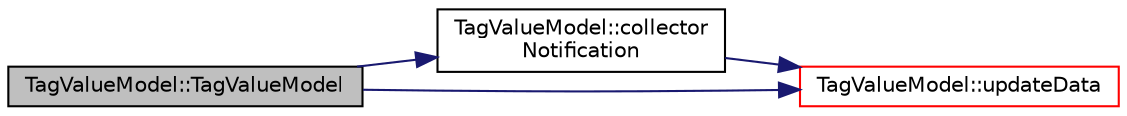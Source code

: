 digraph "TagValueModel::TagValueModel"
{
 // LATEX_PDF_SIZE
  edge [fontname="Helvetica",fontsize="10",labelfontname="Helvetica",labelfontsize="10"];
  node [fontname="Helvetica",fontsize="10",shape=record];
  rankdir="LR";
  Node1 [label="TagValueModel::TagValueModel",height=0.2,width=0.4,color="black", fillcolor="grey75", style="filled", fontcolor="black",tooltip=" "];
  Node1 -> Node2 [color="midnightblue",fontsize="10",style="solid",fontname="Helvetica"];
  Node2 [label="TagValueModel::collector\lNotification",height=0.2,width=0.4,color="black", fillcolor="white", style="filled",URL="$class_tag_value_model.html#a4aba96b9b5852a2ae1dff1f6e401686f",tooltip=" "];
  Node2 -> Node3 [color="midnightblue",fontsize="10",style="solid",fontname="Helvetica"];
  Node3 [label="TagValueModel::updateData",height=0.2,width=0.4,color="red", fillcolor="white", style="filled",URL="$class_tag_value_model.html#ac9383f3a6cd789be57bd1abf0895f696",tooltip=" "];
  Node1 -> Node3 [color="midnightblue",fontsize="10",style="solid",fontname="Helvetica"];
}
